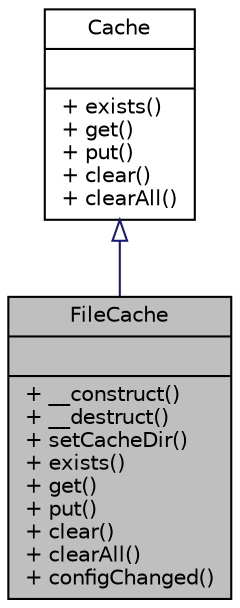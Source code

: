 digraph "FileCache"
{
  edge [fontname="Helvetica",fontsize="10",labelfontname="Helvetica",labelfontsize="10"];
  node [fontname="Helvetica",fontsize="10",shape=record];
  Node0 [label="{FileCache\n||+ __construct()\l+ __destruct()\l+ setCacheDir()\l+ exists()\l+ get()\l+ put()\l+ clear()\l+ clearAll()\l+ configChanged()\l}",height=0.2,width=0.4,color="black", fillcolor="grey75", style="filled", fontcolor="black"];
  Node1 -> Node0 [dir="back",color="midnightblue",fontsize="10",style="solid",arrowtail="onormal",fontname="Helvetica"];
  Node1 [label="{Cache\n||+ exists()\l+ get()\l+ put()\l+ clear()\l+ clearAll()\l}",height=0.2,width=0.4,color="black", fillcolor="white", style="filled",URL="$interfacewcmf_1_1lib_1_1io_1_1_cache.html",tooltip="Cache defines the interface for cache implementations. "];
}
